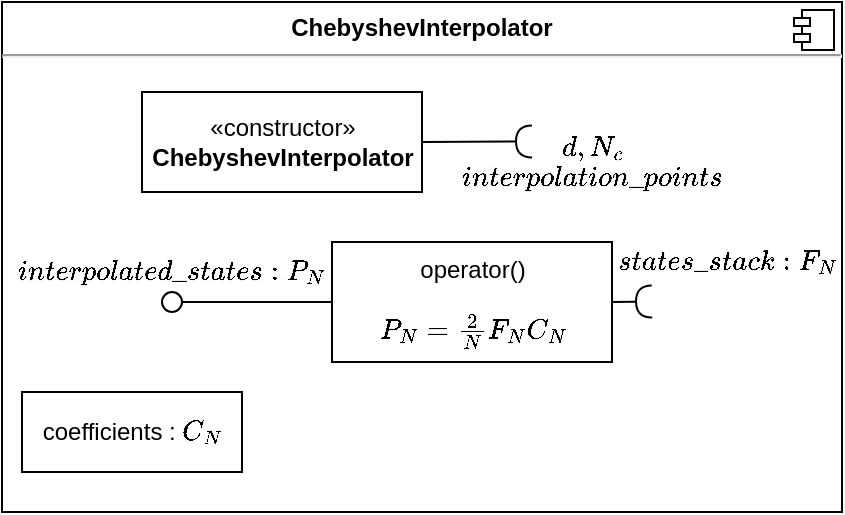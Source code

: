 <mxfile version="20.8.16" type="device"><diagram name="Page-1" id="edOLCVeKdtX0YJ7tb9e5"><mxGraphModel dx="683" dy="397" grid="1" gridSize="10" guides="1" tooltips="1" connect="1" arrows="1" fold="1" page="1" pageScale="1" pageWidth="850" pageHeight="1100" math="1" shadow="0"><root><mxCell id="0"/><mxCell id="1" parent="0"/><mxCell id="SG5RmUL6IJwmZOusJZZP-2" value="&lt;p style=&quot;margin:0px;margin-top:6px;text-align:center;&quot;&gt;&lt;b&gt;ChebyshevInterpolator&lt;/b&gt;&lt;/p&gt;&lt;hr&gt;&lt;p style=&quot;margin:0px;margin-left:8px;&quot;&gt;&lt;br&gt;&lt;/p&gt;" style="align=left;overflow=fill;html=1;dropTarget=0;" vertex="1" parent="1"><mxGeometry x="260" y="455" width="420" height="255" as="geometry"/></mxCell><mxCell id="SG5RmUL6IJwmZOusJZZP-3" value="" style="shape=component;jettyWidth=8;jettyHeight=4;" vertex="1" parent="SG5RmUL6IJwmZOusJZZP-2"><mxGeometry x="1" width="20" height="20" relative="1" as="geometry"><mxPoint x="-24" y="4" as="offset"/></mxGeometry></mxCell><mxCell id="SG5RmUL6IJwmZOusJZZP-4" value="«constructor»&lt;br&gt;&lt;b style=&quot;border-color: var(--border-color);&quot;&gt;ChebyshevInterpolator&lt;/b&gt;" style="html=1;" vertex="1" parent="1"><mxGeometry x="330" y="500" width="140" height="50" as="geometry"/></mxCell><mxCell id="SG5RmUL6IJwmZOusJZZP-6" value="" style="rounded=0;orthogonalLoop=1;jettySize=auto;html=1;endArrow=halfCircle;endFill=0;entryX=0.5;entryY=0.5;endSize=6;strokeWidth=1;sketch=0;exitX=1;exitY=0.5;exitDx=0;exitDy=0;" edge="1" parent="1" source="SG5RmUL6IJwmZOusJZZP-4"><mxGeometry relative="1" as="geometry"><mxPoint x="500" y="524.71" as="sourcePoint"/><mxPoint x="525" y="524.71" as="targetPoint"/></mxGeometry></mxCell><mxCell id="SG5RmUL6IJwmZOusJZZP-9" value="\( d, N_c\)&lt;br&gt;\( interpolation\_points \)" style="text;html=1;strokeColor=none;fillColor=none;align=center;verticalAlign=middle;whiteSpace=wrap;rounded=0;" vertex="1" parent="1"><mxGeometry x="480" y="520" width="150" height="30" as="geometry"/></mxCell><mxCell id="SG5RmUL6IJwmZOusJZZP-10" value="operator()&lt;br&gt;&lt;br&gt;\( P_N = \frac{2}{N} F_N C_N\)" style="html=1;" vertex="1" parent="1"><mxGeometry x="425" y="575" width="140" height="60" as="geometry"/></mxCell><mxCell id="SG5RmUL6IJwmZOusJZZP-11" value="" style="rounded=0;orthogonalLoop=1;jettySize=auto;html=1;endArrow=halfCircle;endFill=0;entryX=0.5;entryY=0.5;endSize=6;strokeWidth=1;sketch=0;exitX=1;exitY=0.5;exitDx=0;exitDy=0;" edge="1" parent="1" source="SG5RmUL6IJwmZOusJZZP-10"><mxGeometry relative="1" as="geometry"><mxPoint x="595" y="604.71" as="sourcePoint"/><mxPoint x="585" y="604.71" as="targetPoint"/></mxGeometry></mxCell><mxCell id="SG5RmUL6IJwmZOusJZZP-12" value="\( states\_stack : F_N \)" style="text;html=1;strokeColor=none;fillColor=none;align=center;verticalAlign=middle;whiteSpace=wrap;rounded=0;" vertex="1" parent="1"><mxGeometry x="565" y="575" width="115" height="20" as="geometry"/></mxCell><mxCell id="SG5RmUL6IJwmZOusJZZP-13" value="" style="rounded=0;orthogonalLoop=1;jettySize=auto;html=1;endArrow=none;endFill=0;sketch=0;sourcePerimeterSpacing=0;targetPerimeterSpacing=0;exitX=0;exitY=0.5;exitDx=0;exitDy=0;" edge="1" target="SG5RmUL6IJwmZOusJZZP-15" parent="1" source="SG5RmUL6IJwmZOusJZZP-10"><mxGeometry relative="1" as="geometry"><mxPoint x="385" y="605" as="sourcePoint"/></mxGeometry></mxCell><mxCell id="SG5RmUL6IJwmZOusJZZP-15" value="" style="ellipse;whiteSpace=wrap;html=1;align=center;aspect=fixed;resizable=0;points=[];outlineConnect=0;sketch=0;" vertex="1" parent="1"><mxGeometry x="340" y="600" width="10" height="10" as="geometry"/></mxCell><mxCell id="SG5RmUL6IJwmZOusJZZP-16" value="\( interpolated\_states : P_N \)" style="text;html=1;strokeColor=none;fillColor=none;align=center;verticalAlign=middle;whiteSpace=wrap;rounded=0;" vertex="1" parent="1"><mxGeometry x="265" y="580" width="160" height="20" as="geometry"/></mxCell><mxCell id="SG5RmUL6IJwmZOusJZZP-18" value="coefficients : \( C_N \)" style="html=1;fontColor=#000000;" vertex="1" parent="1"><mxGeometry x="270" y="650" width="110" height="40" as="geometry"/></mxCell></root></mxGraphModel></diagram></mxfile>